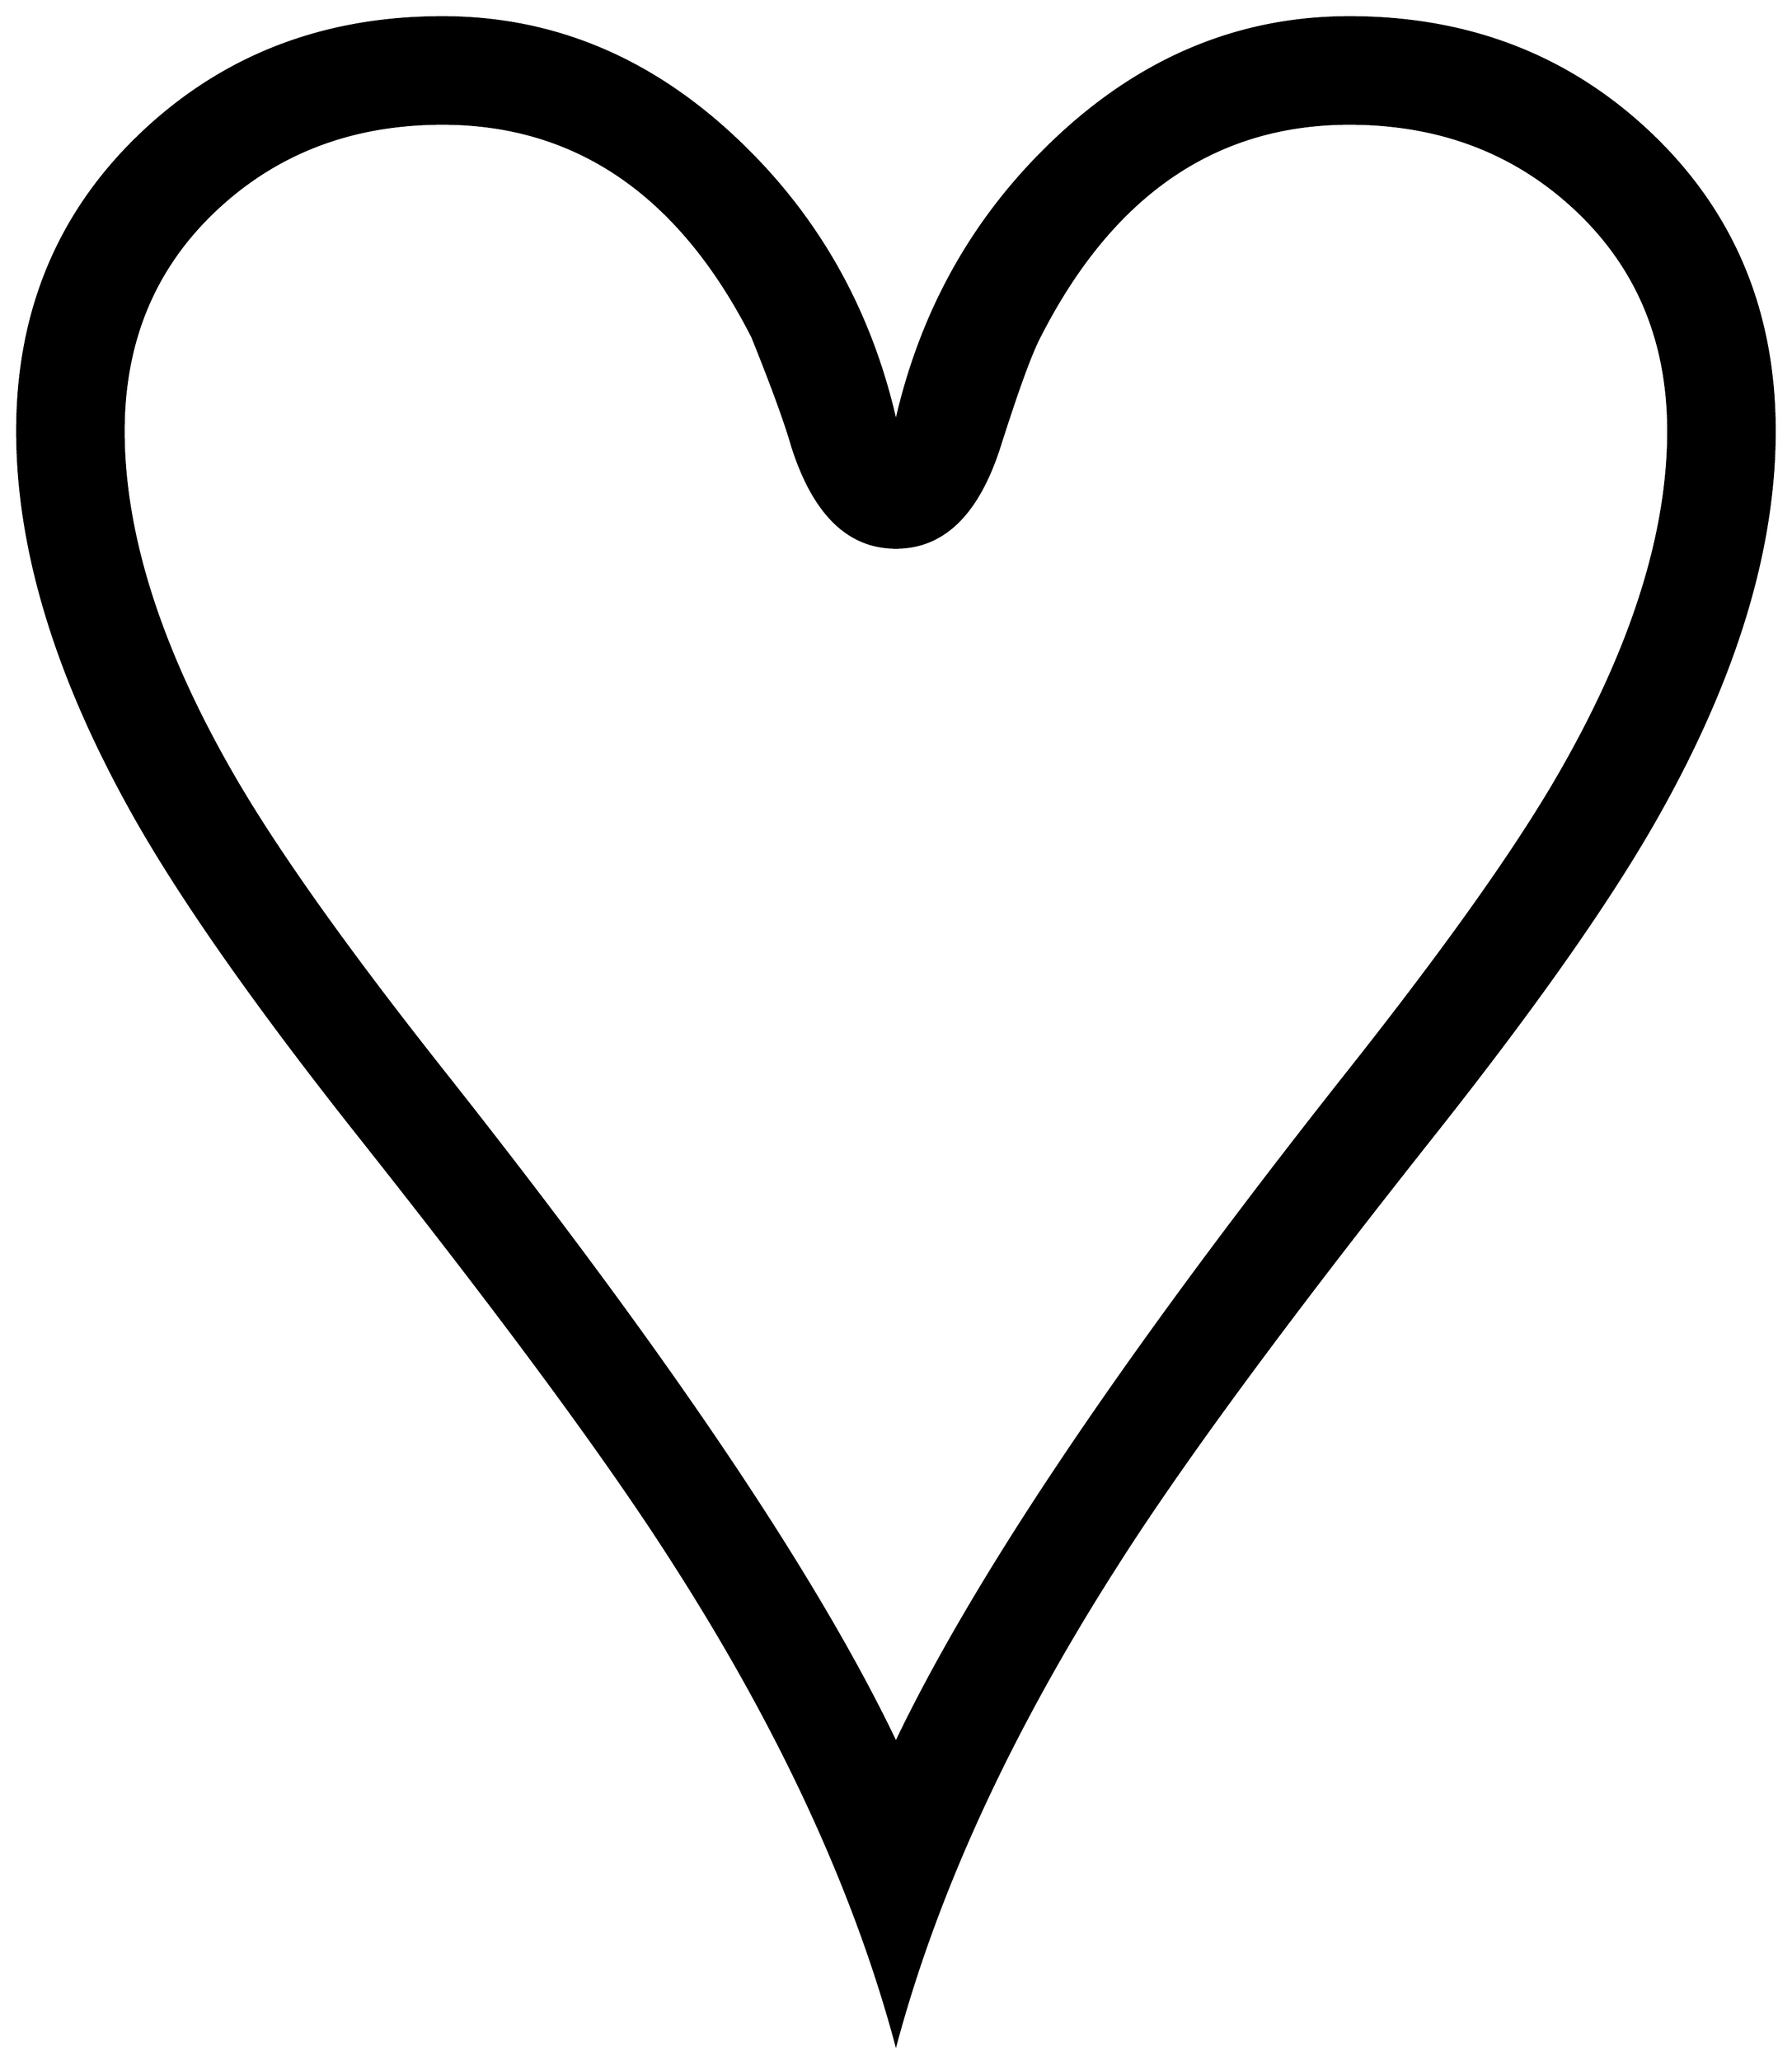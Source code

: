 


\begin{tikzpicture}[y=0.80pt, x=0.80pt, yscale=-1.0, xscale=1.0, inner sep=0pt, outer sep=0pt]
\begin{scope}[shift={(100.0,1876.0)},nonzero rule]
  \path[draw=.,fill=.,line width=1.600pt] (1460.0,-1216.0) ..
    controls (1460.0,-1126.0) and (1430.667,-1028.333) ..
    (1372.0,-923.0) .. controls (1335.333,-857.0) and
    (1276.0,-772.333) .. (1194.0,-669.0) .. controls
    (1082.0,-527.667) and (1001.0,-417.667) .. (951.0,-339.0) ..
    controls (869.0,-211.0) and (812.0,-87.667) .. (780.0,31.0) ..
    controls (748.0,-87.667) and (691.0,-211.0) .. (609.0,-339.0)
    .. controls (559.0,-417.667) and (478.0,-527.667) ..
    (366.0,-669.0) .. controls (284.0,-772.333) and (224.667,-857.0)
    .. (188.0,-923.0) .. controls (129.333,-1028.333) and
    (100.0,-1126.0) .. (100.0,-1216.0) .. controls
    (100.0,-1308.0) and (131.667,-1384.333) .. (195.0,-1445.0) ..
    controls (258.333,-1505.667) and (336.333,-1536.0) ..
    (429.0,-1536.0) .. controls (514.333,-1536.0) and
    (590.333,-1504.333) .. (657.0,-1441.0) .. controls
    (719.667,-1381.667) and (760.667,-1308.667) .. (780.0,-1222.0) ..
    controls (799.333,-1308.667) and (840.333,-1381.667) ..
    (903.0,-1441.0) .. controls (969.667,-1504.333) and
    (1045.667,-1536.0) .. (1131.0,-1536.0) .. controls
    (1223.667,-1536.0) and (1301.667,-1505.667) .. (1365.0,-1445.0) ..
    controls (1428.333,-1384.333) and (1460.0,-1308.0) ..
    (1460.0,-1216.0) -- cycle(1378.0,-1216.0) .. controls
    (1378.0,-1285.333) and (1354.333,-1342.333) .. (1307.0,-1387.0) ..
    controls (1259.667,-1431.667) and (1201.0,-1454.0) ..
    (1131.0,-1454.0) .. controls (1027.0,-1454.0) and
    (947.0,-1399.0) .. (891.0,-1289.0) .. controls
    (884.333,-1276.333) and (874.0,-1248.0) .. (860.0,-1204.0) ..
    controls (843.333,-1152.0) and (816.667,-1126.0) ..
    (780.0,-1126.0) .. controls (743.333,-1126.0) and
    (716.667,-1152.0) .. (700.0,-1204.0) .. controls
    (694.667,-1222.667) and (684.333,-1251.0) .. (669.0,-1289.0) ..
    controls (613.0,-1399.0) and (533.0,-1454.0) ..
    (429.0,-1454.0) .. controls (359.0,-1454.0) and
    (300.333,-1431.667) .. (253.0,-1387.0) .. controls
    (205.667,-1342.333) and (182.0,-1285.333) .. (182.0,-1216.0) ..
    controls (182.0,-1136.667) and (210.0,-1048.333) ..
    (266.0,-951.0) .. controls (299.333,-893.0) and (354.0,-816.0)
    .. (430.0,-720.0) .. controls (602.0,-502.667) and
    (718.667,-329.667) .. (780.0,-201.0) .. controls (841.333,-329.667)
    and (958.0,-502.667) .. (1130.0,-720.0) .. controls
    (1206.0,-816.0) and (1260.667,-893.0) .. (1294.0,-951.0) ..
    controls (1350.0,-1048.333) and (1378.0,-1136.667) ..
    (1378.0,-1216.0) -- cycle;
\end{scope}

\end{tikzpicture}

